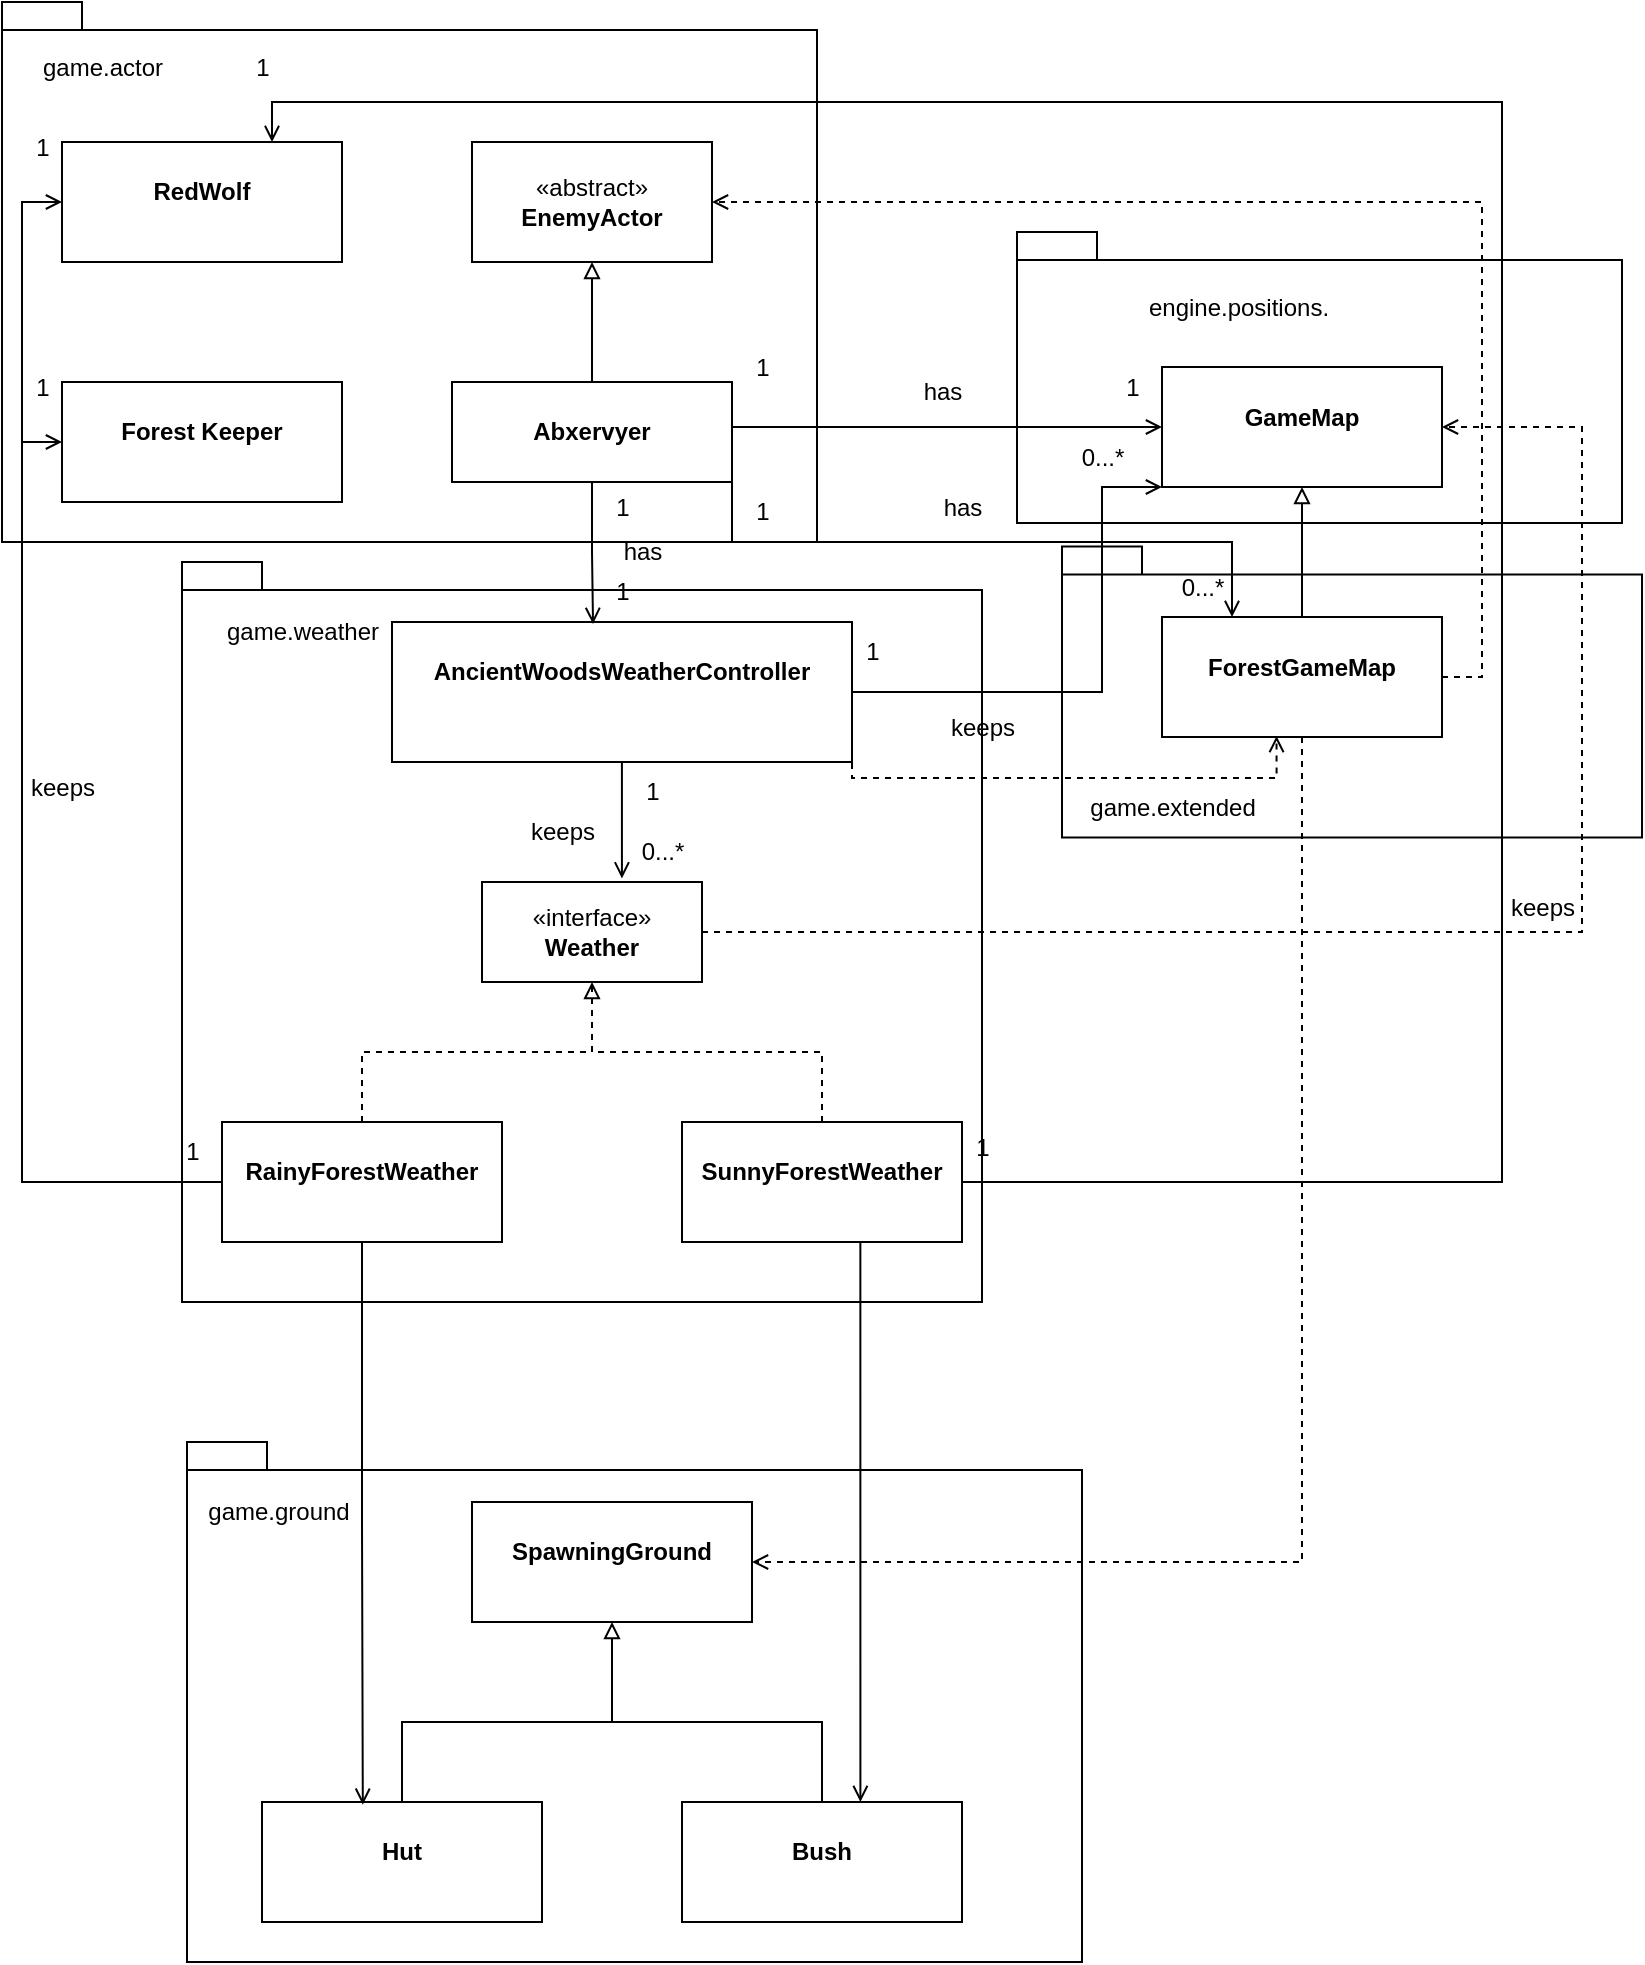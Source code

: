 <mxfile version="22.0.4" type="device">
  <diagram name="Page-1" id="nuYPNU_jptHLMPksgNSQ">
    <mxGraphModel dx="1050" dy="1681" grid="1" gridSize="10" guides="1" tooltips="1" connect="1" arrows="1" fold="1" page="1" pageScale="1" pageWidth="850" pageHeight="1100" math="0" shadow="0">
      <root>
        <mxCell id="0" />
        <mxCell id="1" parent="0" />
        <mxCell id="cG1cPqBJCj5mjhicXPr7-71" value="" style="shape=folder;fontStyle=1;spacingTop=10;tabWidth=40;tabHeight=14;tabPosition=left;html=1;whiteSpace=wrap;" vertex="1" parent="1">
          <mxGeometry x="90" y="20" width="400" height="370" as="geometry" />
        </mxCell>
        <mxCell id="cG1cPqBJCj5mjhicXPr7-78" value="" style="shape=folder;fontStyle=1;spacingTop=10;tabWidth=40;tabHeight=14;tabPosition=left;html=1;whiteSpace=wrap;" vertex="1" parent="1">
          <mxGeometry x="530" y="12.25" width="290" height="145.5" as="geometry" />
        </mxCell>
        <mxCell id="cG1cPqBJCj5mjhicXPr7-75" value="" style="shape=folder;fontStyle=1;spacingTop=10;tabWidth=40;tabHeight=14;tabPosition=left;html=1;whiteSpace=wrap;" vertex="1" parent="1">
          <mxGeometry x="507.5" y="-145" width="302.5" height="145.5" as="geometry" />
        </mxCell>
        <mxCell id="cG1cPqBJCj5mjhicXPr7-73" value="" style="shape=folder;fontStyle=1;spacingTop=10;tabWidth=40;tabHeight=14;tabPosition=left;html=1;whiteSpace=wrap;" vertex="1" parent="1">
          <mxGeometry y="-260" width="407.5" height="270" as="geometry" />
        </mxCell>
        <mxCell id="cG1cPqBJCj5mjhicXPr7-68" value="" style="shape=folder;fontStyle=1;spacingTop=10;tabWidth=40;tabHeight=14;tabPosition=left;html=1;whiteSpace=wrap;" vertex="1" parent="1">
          <mxGeometry x="92.5" y="460" width="447.5" height="260" as="geometry" />
        </mxCell>
        <mxCell id="cG1cPqBJCj5mjhicXPr7-9" style="edgeStyle=orthogonalEdgeStyle;rounded=0;orthogonalLoop=1;jettySize=auto;html=1;entryX=0.5;entryY=1;entryDx=0;entryDy=0;endArrow=block;endFill=0;" edge="1" parent="1" source="cG1cPqBJCj5mjhicXPr7-3" target="cG1cPqBJCj5mjhicXPr7-8">
          <mxGeometry relative="1" as="geometry" />
        </mxCell>
        <mxCell id="cG1cPqBJCj5mjhicXPr7-30" style="edgeStyle=orthogonalEdgeStyle;rounded=0;orthogonalLoop=1;jettySize=auto;html=1;entryX=0;entryY=0.5;entryDx=0;entryDy=0;endArrow=open;endFill=0;" edge="1" parent="1" source="cG1cPqBJCj5mjhicXPr7-3" target="cG1cPqBJCj5mjhicXPr7-23">
          <mxGeometry relative="1" as="geometry">
            <mxPoint x="570" y="-45" as="targetPoint" />
            <Array as="points">
              <mxPoint x="473" y="-47" />
            </Array>
          </mxGeometry>
        </mxCell>
        <mxCell id="cG1cPqBJCj5mjhicXPr7-36" style="edgeStyle=orthogonalEdgeStyle;rounded=0;orthogonalLoop=1;jettySize=auto;html=1;exitX=1;exitY=0.75;exitDx=0;exitDy=0;entryX=0.25;entryY=0;entryDx=0;entryDy=0;endArrow=open;endFill=0;" edge="1" parent="1" source="cG1cPqBJCj5mjhicXPr7-3" target="cG1cPqBJCj5mjhicXPr7-24">
          <mxGeometry relative="1" as="geometry">
            <Array as="points">
              <mxPoint x="365" y="10" />
              <mxPoint x="615" y="10" />
            </Array>
          </mxGeometry>
        </mxCell>
        <mxCell id="cG1cPqBJCj5mjhicXPr7-3" value="&lt;p style=&quot;margin:0px;margin-top:4px;text-align:center;&quot;&gt;&lt;br&gt;&lt;b&gt;Abxervyer&lt;/b&gt;&lt;/p&gt;" style="verticalAlign=top;align=left;overflow=fill;fontSize=12;fontFamily=Helvetica;html=1;whiteSpace=wrap;" vertex="1" parent="1">
          <mxGeometry x="225" y="-70" width="140" height="50" as="geometry" />
        </mxCell>
        <mxCell id="cG1cPqBJCj5mjhicXPr7-4" value="&lt;p style=&quot;margin:0px;margin-top:4px;text-align:center;&quot;&gt;&lt;br&gt;&lt;b&gt;AncientWoodsWeatherController&lt;/b&gt;&lt;/p&gt;" style="verticalAlign=top;align=left;overflow=fill;fontSize=12;fontFamily=Helvetica;html=1;whiteSpace=wrap;" vertex="1" parent="1">
          <mxGeometry x="195" y="50" width="230" height="70" as="geometry" />
        </mxCell>
        <mxCell id="cG1cPqBJCj5mjhicXPr7-19" style="edgeStyle=orthogonalEdgeStyle;rounded=0;orthogonalLoop=1;jettySize=auto;html=1;exitX=0.5;exitY=0;exitDx=0;exitDy=0;entryX=0.5;entryY=1;entryDx=0;entryDy=0;dashed=1;endArrow=block;endFill=0;" edge="1" parent="1" source="cG1cPqBJCj5mjhicXPr7-5" target="cG1cPqBJCj5mjhicXPr7-7">
          <mxGeometry relative="1" as="geometry" />
        </mxCell>
        <mxCell id="cG1cPqBJCj5mjhicXPr7-44" style="edgeStyle=orthogonalEdgeStyle;rounded=0;orthogonalLoop=1;jettySize=auto;html=1;exitX=0;exitY=0.5;exitDx=0;exitDy=0;entryX=0;entryY=0.5;entryDx=0;entryDy=0;endArrow=open;endFill=0;" edge="1" parent="1" source="cG1cPqBJCj5mjhicXPr7-5" target="cG1cPqBJCj5mjhicXPr7-43">
          <mxGeometry relative="1" as="geometry" />
        </mxCell>
        <mxCell id="cG1cPqBJCj5mjhicXPr7-45" style="edgeStyle=orthogonalEdgeStyle;rounded=0;orthogonalLoop=1;jettySize=auto;html=1;exitX=0;exitY=0.25;exitDx=0;exitDy=0;entryX=0;entryY=0.5;entryDx=0;entryDy=0;endArrow=open;endFill=0;" edge="1" parent="1" source="cG1cPqBJCj5mjhicXPr7-5" target="cG1cPqBJCj5mjhicXPr7-42">
          <mxGeometry relative="1" as="geometry">
            <Array as="points">
              <mxPoint x="110" y="330" />
              <mxPoint x="10" y="330" />
              <mxPoint x="10" y="-160" />
            </Array>
          </mxGeometry>
        </mxCell>
        <mxCell id="cG1cPqBJCj5mjhicXPr7-5" value="&lt;p style=&quot;margin:0px;margin-top:4px;text-align:center;&quot;&gt;&lt;br&gt;&lt;b&gt;RainyForestWeather&lt;/b&gt;&lt;/p&gt;" style="verticalAlign=top;align=left;overflow=fill;fontSize=12;fontFamily=Helvetica;html=1;whiteSpace=wrap;" vertex="1" parent="1">
          <mxGeometry x="110" y="300" width="140" height="60" as="geometry" />
        </mxCell>
        <mxCell id="cG1cPqBJCj5mjhicXPr7-21" style="edgeStyle=orthogonalEdgeStyle;rounded=0;orthogonalLoop=1;jettySize=auto;html=1;exitX=0.5;exitY=0;exitDx=0;exitDy=0;entryX=0.5;entryY=1;entryDx=0;entryDy=0;endArrow=none;endFill=0;dashed=1;" edge="1" parent="1" source="cG1cPqBJCj5mjhicXPr7-6" target="cG1cPqBJCj5mjhicXPr7-7">
          <mxGeometry relative="1" as="geometry" />
        </mxCell>
        <mxCell id="cG1cPqBJCj5mjhicXPr7-47" style="edgeStyle=orthogonalEdgeStyle;rounded=0;orthogonalLoop=1;jettySize=auto;html=1;entryX=0.75;entryY=0;entryDx=0;entryDy=0;endArrow=open;endFill=0;" edge="1" parent="1" source="cG1cPqBJCj5mjhicXPr7-6" target="cG1cPqBJCj5mjhicXPr7-42">
          <mxGeometry relative="1" as="geometry">
            <Array as="points">
              <mxPoint x="750" y="330" />
              <mxPoint x="750" y="-210" />
              <mxPoint x="135" y="-210" />
            </Array>
          </mxGeometry>
        </mxCell>
        <mxCell id="cG1cPqBJCj5mjhicXPr7-62" style="edgeStyle=orthogonalEdgeStyle;rounded=0;orthogonalLoop=1;jettySize=auto;html=1;exitX=0.637;exitY=0.997;exitDx=0;exitDy=0;exitPerimeter=0;endArrow=open;endFill=0;" edge="1" parent="1" source="cG1cPqBJCj5mjhicXPr7-6" target="cG1cPqBJCj5mjhicXPr7-41">
          <mxGeometry relative="1" as="geometry">
            <Array as="points">
              <mxPoint x="429" y="570" />
              <mxPoint x="429" y="570" />
            </Array>
          </mxGeometry>
        </mxCell>
        <mxCell id="cG1cPqBJCj5mjhicXPr7-6" value="&lt;p style=&quot;margin:0px;margin-top:4px;text-align:center;&quot;&gt;&lt;br&gt;&lt;b&gt;SunnyForestWeather&lt;/b&gt;&lt;/p&gt;" style="verticalAlign=top;align=left;overflow=fill;fontSize=12;fontFamily=Helvetica;html=1;whiteSpace=wrap;" vertex="1" parent="1">
          <mxGeometry x="340" y="300" width="140" height="60" as="geometry" />
        </mxCell>
        <mxCell id="cG1cPqBJCj5mjhicXPr7-67" style="edgeStyle=orthogonalEdgeStyle;rounded=0;orthogonalLoop=1;jettySize=auto;html=1;exitX=1;exitY=0.5;exitDx=0;exitDy=0;entryX=1;entryY=0.5;entryDx=0;entryDy=0;endArrow=open;endFill=0;dashed=1;" edge="1" parent="1" source="cG1cPqBJCj5mjhicXPr7-7" target="cG1cPqBJCj5mjhicXPr7-23">
          <mxGeometry relative="1" as="geometry">
            <Array as="points">
              <mxPoint x="790" y="205" />
              <mxPoint x="790" y="-47" />
            </Array>
          </mxGeometry>
        </mxCell>
        <mxCell id="cG1cPqBJCj5mjhicXPr7-7" value="«interface»&lt;br&gt;&lt;b&gt;Weather&lt;/b&gt;" style="html=1;whiteSpace=wrap;" vertex="1" parent="1">
          <mxGeometry x="240" y="180" width="110" height="50" as="geometry" />
        </mxCell>
        <mxCell id="cG1cPqBJCj5mjhicXPr7-8" value="«abstract»&lt;br&gt;&lt;b&gt;EnemyActor&lt;/b&gt;" style="html=1;whiteSpace=wrap;" vertex="1" parent="1">
          <mxGeometry x="235" y="-190" width="120" height="60" as="geometry" />
        </mxCell>
        <mxCell id="cG1cPqBJCj5mjhicXPr7-10" style="edgeStyle=orthogonalEdgeStyle;rounded=0;orthogonalLoop=1;jettySize=auto;html=1;entryX=0.437;entryY=0.014;entryDx=0;entryDy=0;entryPerimeter=0;endArrow=open;endFill=0;" edge="1" parent="1" source="cG1cPqBJCj5mjhicXPr7-3" target="cG1cPqBJCj5mjhicXPr7-4">
          <mxGeometry relative="1" as="geometry" />
        </mxCell>
        <mxCell id="cG1cPqBJCj5mjhicXPr7-11" value="1" style="text;html=1;align=center;verticalAlign=middle;resizable=0;points=[];autosize=1;strokeColor=none;fillColor=none;" vertex="1" parent="1">
          <mxGeometry x="295" y="-22" width="30" height="30" as="geometry" />
        </mxCell>
        <mxCell id="cG1cPqBJCj5mjhicXPr7-12" value="1" style="text;html=1;align=center;verticalAlign=middle;resizable=0;points=[];autosize=1;strokeColor=none;fillColor=none;" vertex="1" parent="1">
          <mxGeometry x="295" y="20" width="30" height="30" as="geometry" />
        </mxCell>
        <mxCell id="cG1cPqBJCj5mjhicXPr7-13" value="has" style="text;html=1;align=center;verticalAlign=middle;resizable=0;points=[];autosize=1;strokeColor=none;fillColor=none;" vertex="1" parent="1">
          <mxGeometry x="300" width="40" height="30" as="geometry" />
        </mxCell>
        <mxCell id="cG1cPqBJCj5mjhicXPr7-15" style="edgeStyle=orthogonalEdgeStyle;rounded=0;orthogonalLoop=1;jettySize=auto;html=1;entryX=0.636;entryY=-0.036;entryDx=0;entryDy=0;entryPerimeter=0;endArrow=open;endFill=0;" edge="1" parent="1" source="cG1cPqBJCj5mjhicXPr7-4" target="cG1cPqBJCj5mjhicXPr7-7">
          <mxGeometry relative="1" as="geometry" />
        </mxCell>
        <mxCell id="cG1cPqBJCj5mjhicXPr7-16" value="1" style="text;html=1;align=center;verticalAlign=middle;resizable=0;points=[];autosize=1;strokeColor=none;fillColor=none;" vertex="1" parent="1">
          <mxGeometry x="310" y="120" width="30" height="30" as="geometry" />
        </mxCell>
        <mxCell id="cG1cPqBJCj5mjhicXPr7-17" value="0...*" style="text;html=1;align=center;verticalAlign=middle;resizable=0;points=[];autosize=1;strokeColor=none;fillColor=none;" vertex="1" parent="1">
          <mxGeometry x="310" y="150" width="40" height="30" as="geometry" />
        </mxCell>
        <mxCell id="cG1cPqBJCj5mjhicXPr7-18" value="keeps" style="text;html=1;align=center;verticalAlign=middle;resizable=0;points=[];autosize=1;strokeColor=none;fillColor=none;" vertex="1" parent="1">
          <mxGeometry x="250" y="140" width="60" height="30" as="geometry" />
        </mxCell>
        <mxCell id="cG1cPqBJCj5mjhicXPr7-23" value="&lt;p style=&quot;margin:0px;margin-top:4px;text-align:center;&quot;&gt;&lt;br&gt;&lt;b&gt;GameMap&lt;/b&gt;&lt;/p&gt;" style="verticalAlign=top;align=left;overflow=fill;fontSize=12;fontFamily=Helvetica;html=1;whiteSpace=wrap;" vertex="1" parent="1">
          <mxGeometry x="580" y="-77.5" width="140" height="60" as="geometry" />
        </mxCell>
        <mxCell id="cG1cPqBJCj5mjhicXPr7-25" style="edgeStyle=orthogonalEdgeStyle;rounded=0;orthogonalLoop=1;jettySize=auto;html=1;entryX=0.5;entryY=1;entryDx=0;entryDy=0;endArrow=block;endFill=0;" edge="1" parent="1" source="cG1cPqBJCj5mjhicXPr7-24" target="cG1cPqBJCj5mjhicXPr7-23">
          <mxGeometry relative="1" as="geometry" />
        </mxCell>
        <mxCell id="cG1cPqBJCj5mjhicXPr7-63" style="edgeStyle=orthogonalEdgeStyle;rounded=0;orthogonalLoop=1;jettySize=auto;html=1;exitX=0.5;exitY=1;exitDx=0;exitDy=0;entryX=1;entryY=0.5;entryDx=0;entryDy=0;endArrow=open;endFill=0;dashed=1;" edge="1" parent="1" source="cG1cPqBJCj5mjhicXPr7-24" target="cG1cPqBJCj5mjhicXPr7-56">
          <mxGeometry relative="1" as="geometry" />
        </mxCell>
        <mxCell id="cG1cPqBJCj5mjhicXPr7-64" style="edgeStyle=orthogonalEdgeStyle;rounded=0;orthogonalLoop=1;jettySize=auto;html=1;exitX=1;exitY=0.5;exitDx=0;exitDy=0;entryX=1;entryY=0.5;entryDx=0;entryDy=0;endArrow=open;endFill=0;dashed=1;" edge="1" parent="1" source="cG1cPqBJCj5mjhicXPr7-24" target="cG1cPqBJCj5mjhicXPr7-8">
          <mxGeometry relative="1" as="geometry" />
        </mxCell>
        <mxCell id="cG1cPqBJCj5mjhicXPr7-24" value="&lt;p style=&quot;margin:0px;margin-top:4px;text-align:center;&quot;&gt;&lt;br&gt;&lt;b&gt;ForestGameMap&lt;/b&gt;&lt;/p&gt;" style="verticalAlign=top;align=left;overflow=fill;fontSize=12;fontFamily=Helvetica;html=1;whiteSpace=wrap;" vertex="1" parent="1">
          <mxGeometry x="580" y="47.5" width="140" height="60" as="geometry" />
        </mxCell>
        <mxCell id="cG1cPqBJCj5mjhicXPr7-26" style="edgeStyle=orthogonalEdgeStyle;rounded=0;orthogonalLoop=1;jettySize=auto;html=1;exitX=1;exitY=0.5;exitDx=0;exitDy=0;entryX=0;entryY=1;entryDx=0;entryDy=0;endArrow=open;endFill=0;" edge="1" parent="1" source="cG1cPqBJCj5mjhicXPr7-4" target="cG1cPqBJCj5mjhicXPr7-23">
          <mxGeometry relative="1" as="geometry">
            <Array as="points">
              <mxPoint x="550" y="85" />
              <mxPoint x="550" y="-17" />
            </Array>
          </mxGeometry>
        </mxCell>
        <mxCell id="cG1cPqBJCj5mjhicXPr7-27" value="1" style="text;html=1;align=center;verticalAlign=middle;resizable=0;points=[];autosize=1;strokeColor=none;fillColor=none;" vertex="1" parent="1">
          <mxGeometry x="420" y="50" width="30" height="30" as="geometry" />
        </mxCell>
        <mxCell id="cG1cPqBJCj5mjhicXPr7-28" value="0...*" style="text;html=1;align=center;verticalAlign=middle;resizable=0;points=[];autosize=1;strokeColor=none;fillColor=none;" vertex="1" parent="1">
          <mxGeometry x="530" y="-47.5" width="40" height="30" as="geometry" />
        </mxCell>
        <mxCell id="cG1cPqBJCj5mjhicXPr7-29" value="keeps" style="text;html=1;align=center;verticalAlign=middle;resizable=0;points=[];autosize=1;strokeColor=none;fillColor=none;" vertex="1" parent="1">
          <mxGeometry x="460" y="88" width="60" height="30" as="geometry" />
        </mxCell>
        <mxCell id="cG1cPqBJCj5mjhicXPr7-32" value="1" style="text;html=1;align=center;verticalAlign=middle;resizable=0;points=[];autosize=1;strokeColor=none;fillColor=none;" vertex="1" parent="1">
          <mxGeometry x="365" y="-92" width="30" height="30" as="geometry" />
        </mxCell>
        <mxCell id="cG1cPqBJCj5mjhicXPr7-33" value="1" style="text;html=1;align=center;verticalAlign=middle;resizable=0;points=[];autosize=1;strokeColor=none;fillColor=none;" vertex="1" parent="1">
          <mxGeometry x="550" y="-82" width="30" height="30" as="geometry" />
        </mxCell>
        <mxCell id="cG1cPqBJCj5mjhicXPr7-35" value="has" style="text;html=1;align=center;verticalAlign=middle;resizable=0;points=[];autosize=1;strokeColor=none;fillColor=none;" vertex="1" parent="1">
          <mxGeometry x="450" y="-80" width="40" height="30" as="geometry" />
        </mxCell>
        <mxCell id="cG1cPqBJCj5mjhicXPr7-37" value="1" style="text;html=1;align=center;verticalAlign=middle;resizable=0;points=[];autosize=1;strokeColor=none;fillColor=none;" vertex="1" parent="1">
          <mxGeometry x="365" y="-20" width="30" height="30" as="geometry" />
        </mxCell>
        <mxCell id="cG1cPqBJCj5mjhicXPr7-38" value="0...*" style="text;html=1;align=center;verticalAlign=middle;resizable=0;points=[];autosize=1;strokeColor=none;fillColor=none;" vertex="1" parent="1">
          <mxGeometry x="580" y="17.5" width="40" height="30" as="geometry" />
        </mxCell>
        <mxCell id="cG1cPqBJCj5mjhicXPr7-39" value="has" style="text;html=1;align=center;verticalAlign=middle;resizable=0;points=[];autosize=1;strokeColor=none;fillColor=none;" vertex="1" parent="1">
          <mxGeometry x="460" y="-22" width="40" height="30" as="geometry" />
        </mxCell>
        <mxCell id="cG1cPqBJCj5mjhicXPr7-59" style="edgeStyle=orthogonalEdgeStyle;rounded=0;orthogonalLoop=1;jettySize=auto;html=1;exitX=0.5;exitY=0;exitDx=0;exitDy=0;entryX=0.5;entryY=1;entryDx=0;entryDy=0;endArrow=block;endFill=0;" edge="1" parent="1" source="cG1cPqBJCj5mjhicXPr7-40" target="cG1cPqBJCj5mjhicXPr7-56">
          <mxGeometry relative="1" as="geometry">
            <Array as="points">
              <mxPoint x="200" y="600" />
              <mxPoint x="305" y="600" />
            </Array>
          </mxGeometry>
        </mxCell>
        <mxCell id="cG1cPqBJCj5mjhicXPr7-40" value="&lt;p style=&quot;margin:0px;margin-top:4px;text-align:center;&quot;&gt;&lt;br&gt;&lt;b&gt;Hut&lt;/b&gt;&lt;/p&gt;" style="verticalAlign=top;align=left;overflow=fill;fontSize=12;fontFamily=Helvetica;html=1;whiteSpace=wrap;" vertex="1" parent="1">
          <mxGeometry x="130" y="640" width="140" height="60" as="geometry" />
        </mxCell>
        <mxCell id="cG1cPqBJCj5mjhicXPr7-60" style="edgeStyle=orthogonalEdgeStyle;rounded=0;orthogonalLoop=1;jettySize=auto;html=1;endArrow=none;endFill=0;" edge="1" parent="1" source="cG1cPqBJCj5mjhicXPr7-41">
          <mxGeometry relative="1" as="geometry">
            <mxPoint x="200" y="600" as="targetPoint" />
            <Array as="points">
              <mxPoint x="410" y="600" />
              <mxPoint x="201" y="600" />
            </Array>
          </mxGeometry>
        </mxCell>
        <mxCell id="cG1cPqBJCj5mjhicXPr7-41" value="&lt;p style=&quot;margin:0px;margin-top:4px;text-align:center;&quot;&gt;&lt;br&gt;&lt;b&gt;Bush&lt;/b&gt;&lt;/p&gt;" style="verticalAlign=top;align=left;overflow=fill;fontSize=12;fontFamily=Helvetica;html=1;whiteSpace=wrap;" vertex="1" parent="1">
          <mxGeometry x="340" y="640" width="140" height="60" as="geometry" />
        </mxCell>
        <mxCell id="cG1cPqBJCj5mjhicXPr7-42" value="&lt;p style=&quot;margin:0px;margin-top:4px;text-align:center;&quot;&gt;&lt;br&gt;&lt;b&gt;RedWolf&lt;/b&gt;&lt;/p&gt;" style="verticalAlign=top;align=left;overflow=fill;fontSize=12;fontFamily=Helvetica;html=1;whiteSpace=wrap;" vertex="1" parent="1">
          <mxGeometry x="30" y="-190" width="140" height="60" as="geometry" />
        </mxCell>
        <mxCell id="cG1cPqBJCj5mjhicXPr7-43" value="&lt;p style=&quot;margin:0px;margin-top:4px;text-align:center;&quot;&gt;&lt;br&gt;&lt;b&gt;Forest Keeper&lt;/b&gt;&lt;/p&gt;" style="verticalAlign=top;align=left;overflow=fill;fontSize=12;fontFamily=Helvetica;html=1;whiteSpace=wrap;" vertex="1" parent="1">
          <mxGeometry x="30" y="-70" width="140" height="60" as="geometry" />
        </mxCell>
        <mxCell id="cG1cPqBJCj5mjhicXPr7-48" value="1" style="text;html=1;align=center;verticalAlign=middle;resizable=0;points=[];autosize=1;strokeColor=none;fillColor=none;" vertex="1" parent="1">
          <mxGeometry x="80" y="300" width="30" height="30" as="geometry" />
        </mxCell>
        <mxCell id="cG1cPqBJCj5mjhicXPr7-49" value="1" style="text;html=1;align=center;verticalAlign=middle;resizable=0;points=[];autosize=1;strokeColor=none;fillColor=none;" vertex="1" parent="1">
          <mxGeometry x="475" y="298" width="30" height="30" as="geometry" />
        </mxCell>
        <mxCell id="cG1cPqBJCj5mjhicXPr7-50" value="1" style="text;html=1;align=center;verticalAlign=middle;resizable=0;points=[];autosize=1;strokeColor=none;fillColor=none;" vertex="1" parent="1">
          <mxGeometry x="115" y="-242" width="30" height="30" as="geometry" />
        </mxCell>
        <mxCell id="cG1cPqBJCj5mjhicXPr7-51" value="1" style="text;html=1;align=center;verticalAlign=middle;resizable=0;points=[];autosize=1;strokeColor=none;fillColor=none;" vertex="1" parent="1">
          <mxGeometry x="5" y="-202" width="30" height="30" as="geometry" />
        </mxCell>
        <mxCell id="cG1cPqBJCj5mjhicXPr7-52" value="1" style="text;html=1;align=center;verticalAlign=middle;resizable=0;points=[];autosize=1;strokeColor=none;fillColor=none;" vertex="1" parent="1">
          <mxGeometry x="5" y="-82" width="30" height="30" as="geometry" />
        </mxCell>
        <mxCell id="cG1cPqBJCj5mjhicXPr7-53" value="keeps" style="text;html=1;align=center;verticalAlign=middle;resizable=0;points=[];autosize=1;strokeColor=none;fillColor=none;" vertex="1" parent="1">
          <mxGeometry y="118" width="60" height="30" as="geometry" />
        </mxCell>
        <mxCell id="cG1cPqBJCj5mjhicXPr7-55" value="keeps" style="text;html=1;align=center;verticalAlign=middle;resizable=0;points=[];autosize=1;strokeColor=none;fillColor=none;" vertex="1" parent="1">
          <mxGeometry x="740" y="178" width="60" height="30" as="geometry" />
        </mxCell>
        <mxCell id="cG1cPqBJCj5mjhicXPr7-56" value="&lt;p style=&quot;margin:0px;margin-top:4px;text-align:center;&quot;&gt;&lt;br&gt;&lt;b&gt;SpawningGround&lt;/b&gt;&lt;/p&gt;" style="verticalAlign=top;align=left;overflow=fill;fontSize=12;fontFamily=Helvetica;html=1;whiteSpace=wrap;" vertex="1" parent="1">
          <mxGeometry x="235" y="490" width="140" height="60" as="geometry" />
        </mxCell>
        <mxCell id="cG1cPqBJCj5mjhicXPr7-61" style="edgeStyle=orthogonalEdgeStyle;rounded=0;orthogonalLoop=1;jettySize=auto;html=1;exitX=0.5;exitY=1;exitDx=0;exitDy=0;entryX=0.36;entryY=0.023;entryDx=0;entryDy=0;entryPerimeter=0;endArrow=open;endFill=0;" edge="1" parent="1" source="cG1cPqBJCj5mjhicXPr7-5" target="cG1cPqBJCj5mjhicXPr7-40">
          <mxGeometry relative="1" as="geometry" />
        </mxCell>
        <mxCell id="cG1cPqBJCj5mjhicXPr7-66" style="edgeStyle=orthogonalEdgeStyle;rounded=0;orthogonalLoop=1;jettySize=auto;html=1;exitX=1;exitY=0.75;exitDx=0;exitDy=0;entryX=0.409;entryY=0.992;entryDx=0;entryDy=0;entryPerimeter=0;endArrow=open;endFill=0;dashed=1;" edge="1" parent="1" source="cG1cPqBJCj5mjhicXPr7-4" target="cG1cPqBJCj5mjhicXPr7-24">
          <mxGeometry relative="1" as="geometry">
            <Array as="points">
              <mxPoint x="425" y="128" />
              <mxPoint x="637" y="128" />
            </Array>
          </mxGeometry>
        </mxCell>
        <mxCell id="cG1cPqBJCj5mjhicXPr7-70" value="game.ground" style="text;html=1;align=center;verticalAlign=middle;resizable=0;points=[];autosize=1;strokeColor=none;fillColor=none;" vertex="1" parent="1">
          <mxGeometry x="92.5" y="480" width="90" height="30" as="geometry" />
        </mxCell>
        <mxCell id="cG1cPqBJCj5mjhicXPr7-72" value="game.weather" style="text;html=1;align=center;verticalAlign=middle;resizable=0;points=[];autosize=1;strokeColor=none;fillColor=none;" vertex="1" parent="1">
          <mxGeometry x="100" y="40" width="100" height="30" as="geometry" />
        </mxCell>
        <mxCell id="cG1cPqBJCj5mjhicXPr7-74" value="game.actor" style="text;html=1;align=center;verticalAlign=middle;resizable=0;points=[];autosize=1;strokeColor=none;fillColor=none;" vertex="1" parent="1">
          <mxGeometry x="10" y="-242" width="80" height="30" as="geometry" />
        </mxCell>
        <mxCell id="cG1cPqBJCj5mjhicXPr7-77" value="engine.positions." style="text;html=1;align=center;verticalAlign=middle;resizable=0;points=[];autosize=1;strokeColor=none;fillColor=none;" vertex="1" parent="1">
          <mxGeometry x="507.5" y="-122" width="220" height="30" as="geometry" />
        </mxCell>
        <mxCell id="cG1cPqBJCj5mjhicXPr7-79" value="game.extended" style="text;html=1;align=center;verticalAlign=middle;resizable=0;points=[];autosize=1;strokeColor=none;fillColor=none;" vertex="1" parent="1">
          <mxGeometry x="530" y="127.75" width="110" height="30" as="geometry" />
        </mxCell>
      </root>
    </mxGraphModel>
  </diagram>
</mxfile>
